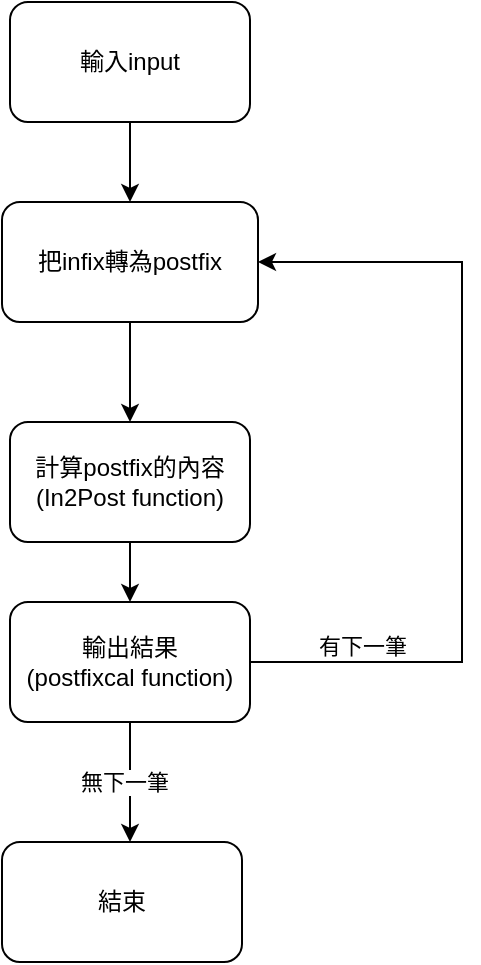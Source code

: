 <mxfile version="14.4.7" type="device"><diagram id="n4ZpjDHEo13qap6pIGmz" name="Page-1"><mxGraphModel dx="1303" dy="728" grid="1" gridSize="10" guides="1" tooltips="1" connect="1" arrows="1" fold="1" page="1" pageScale="1" pageWidth="827" pageHeight="1169" math="0" shadow="0"><root><mxCell id="0"/><mxCell id="1" parent="0"/><mxCell id="CFmE3CVdF2Gf3x7AEkxX-9" value="" style="edgeStyle=orthogonalEdgeStyle;rounded=0;orthogonalLoop=1;jettySize=auto;html=1;" edge="1" parent="1" source="CFmE3CVdF2Gf3x7AEkxX-3" target="CFmE3CVdF2Gf3x7AEkxX-8"><mxGeometry relative="1" as="geometry"/></mxCell><mxCell id="CFmE3CVdF2Gf3x7AEkxX-3" value="計算postfix的內容&lt;br&gt;(In2Post function)" style="rounded=1;whiteSpace=wrap;html=1;" vertex="1" parent="1"><mxGeometry x="294" y="230" width="120" height="60" as="geometry"/></mxCell><mxCell id="CFmE3CVdF2Gf3x7AEkxX-7" value="" style="edgeStyle=orthogonalEdgeStyle;rounded=0;orthogonalLoop=1;jettySize=auto;html=1;" edge="1" parent="1" source="CFmE3CVdF2Gf3x7AEkxX-4" target="CFmE3CVdF2Gf3x7AEkxX-3"><mxGeometry relative="1" as="geometry"/></mxCell><mxCell id="CFmE3CVdF2Gf3x7AEkxX-4" value="&lt;span&gt;把infix轉為postfix&lt;/span&gt;" style="rounded=1;whiteSpace=wrap;html=1;" vertex="1" parent="1"><mxGeometry x="290" y="120" width="128" height="60" as="geometry"/></mxCell><mxCell id="CFmE3CVdF2Gf3x7AEkxX-6" value="" style="edgeStyle=orthogonalEdgeStyle;rounded=0;orthogonalLoop=1;jettySize=auto;html=1;" edge="1" parent="1" source="CFmE3CVdF2Gf3x7AEkxX-5" target="CFmE3CVdF2Gf3x7AEkxX-4"><mxGeometry relative="1" as="geometry"/></mxCell><mxCell id="CFmE3CVdF2Gf3x7AEkxX-5" value="&lt;span&gt;輸入input&lt;/span&gt;" style="rounded=1;whiteSpace=wrap;html=1;" vertex="1" parent="1"><mxGeometry x="294" y="20" width="120" height="60" as="geometry"/></mxCell><mxCell id="CFmE3CVdF2Gf3x7AEkxX-11" style="edgeStyle=orthogonalEdgeStyle;rounded=0;orthogonalLoop=1;jettySize=auto;html=1;exitX=1;exitY=0.5;exitDx=0;exitDy=0;entryX=1;entryY=0.5;entryDx=0;entryDy=0;" edge="1" parent="1" source="CFmE3CVdF2Gf3x7AEkxX-8" target="CFmE3CVdF2Gf3x7AEkxX-4"><mxGeometry relative="1" as="geometry"><Array as="points"><mxPoint x="520" y="350"/><mxPoint x="520" y="150"/></Array></mxGeometry></mxCell><mxCell id="CFmE3CVdF2Gf3x7AEkxX-12" value="有下一筆" style="edgeLabel;html=1;align=center;verticalAlign=middle;resizable=0;points=[];" vertex="1" connectable="0" parent="CFmE3CVdF2Gf3x7AEkxX-11"><mxGeometry x="-0.796" y="8" relative="1" as="geometry"><mxPoint x="14" as="offset"/></mxGeometry></mxCell><mxCell id="CFmE3CVdF2Gf3x7AEkxX-14" value="" style="edgeStyle=orthogonalEdgeStyle;rounded=0;orthogonalLoop=1;jettySize=auto;html=1;" edge="1" parent="1" source="CFmE3CVdF2Gf3x7AEkxX-8" target="CFmE3CVdF2Gf3x7AEkxX-13"><mxGeometry relative="1" as="geometry"><Array as="points"><mxPoint x="354" y="400"/><mxPoint x="354" y="400"/></Array></mxGeometry></mxCell><mxCell id="CFmE3CVdF2Gf3x7AEkxX-15" value="無下一筆" style="edgeLabel;html=1;align=center;verticalAlign=middle;resizable=0;points=[];" vertex="1" connectable="0" parent="CFmE3CVdF2Gf3x7AEkxX-14"><mxGeometry y="9" relative="1" as="geometry"><mxPoint x="-12" as="offset"/></mxGeometry></mxCell><mxCell id="CFmE3CVdF2Gf3x7AEkxX-8" value="輸出結果&lt;br&gt;(postfixcal function)" style="rounded=1;whiteSpace=wrap;html=1;" vertex="1" parent="1"><mxGeometry x="294" y="320" width="120" height="60" as="geometry"/></mxCell><mxCell id="CFmE3CVdF2Gf3x7AEkxX-13" value="結束" style="rounded=1;whiteSpace=wrap;html=1;" vertex="1" parent="1"><mxGeometry x="290" y="440" width="120" height="60" as="geometry"/></mxCell></root></mxGraphModel></diagram></mxfile>